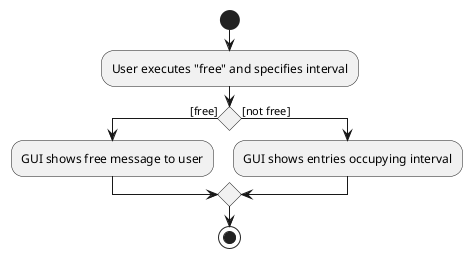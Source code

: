 @startuml
'https://plantuml.com/activity-diagram-beta

start
:User executes "free" and specifies interval;
if () then ([free])
    :GUI shows free message to user;
else ([not free])
    :GUI shows entries occupying interval;
endif
stop

@enduml
